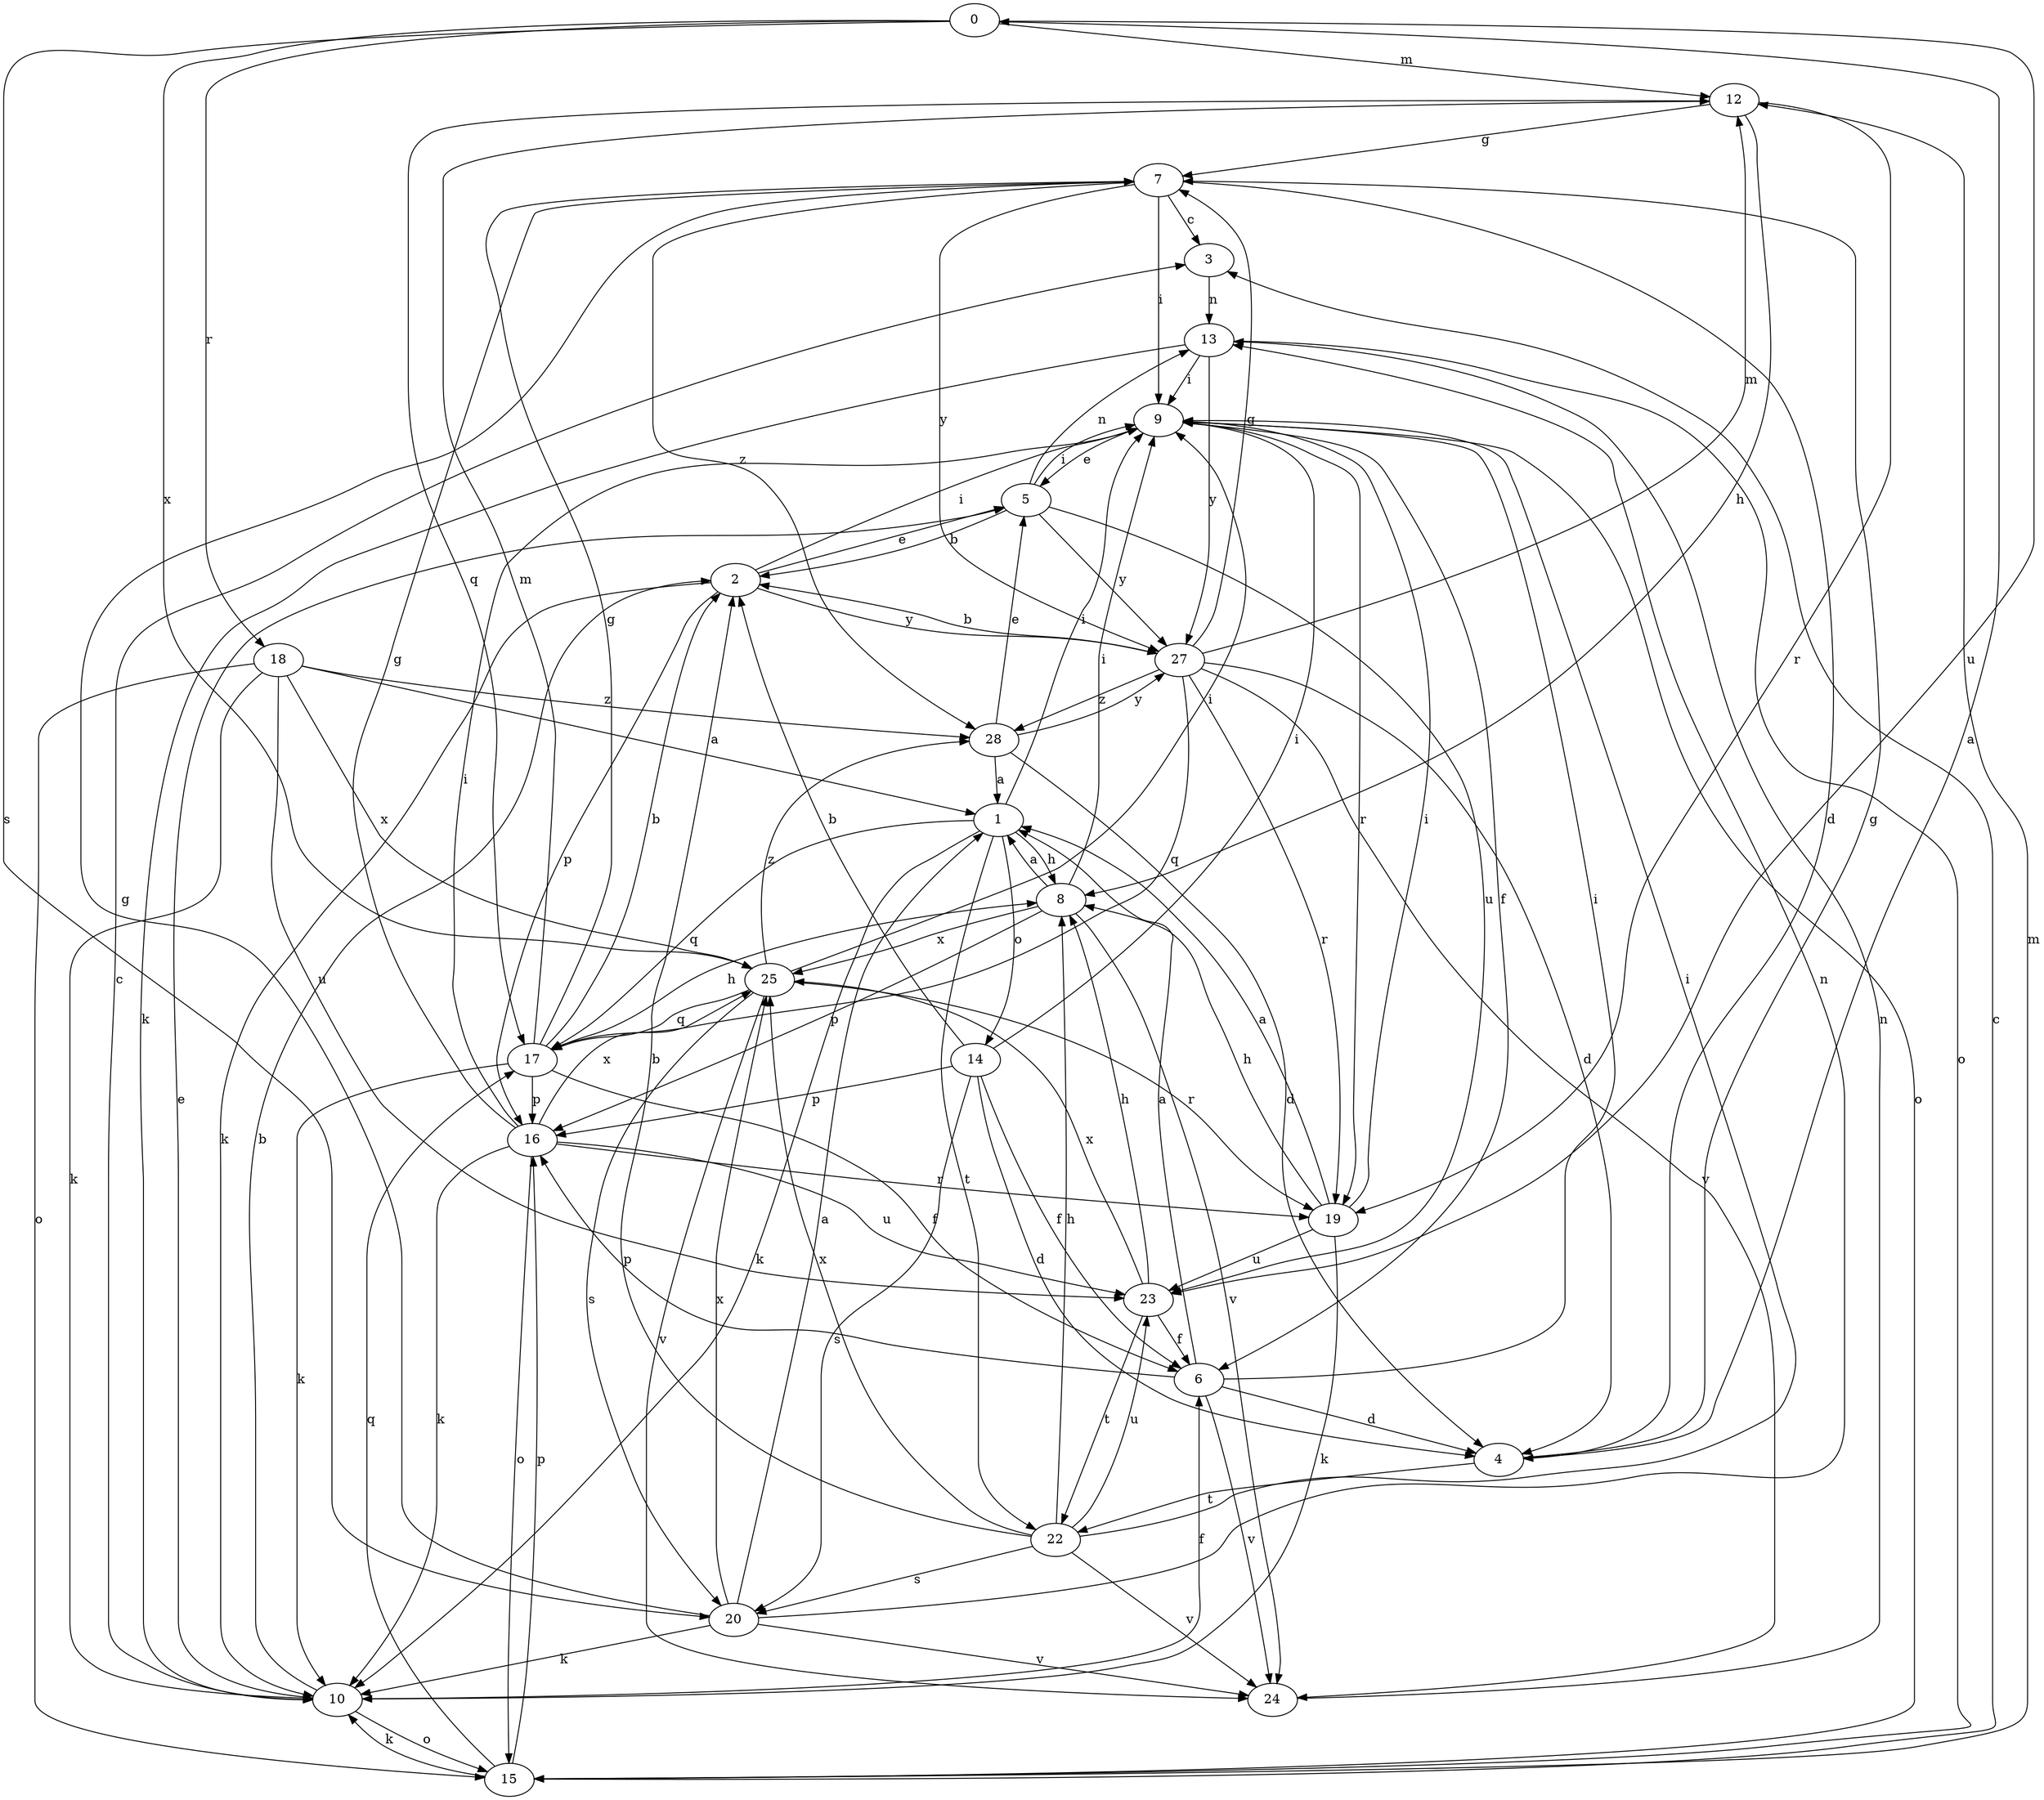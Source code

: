 strict digraph  {
0;
1;
2;
3;
4;
5;
6;
7;
8;
9;
10;
12;
13;
14;
15;
16;
17;
18;
19;
20;
22;
23;
24;
25;
27;
28;
0 -> 12  [label=m];
0 -> 18  [label=r];
0 -> 20  [label=s];
0 -> 23  [label=u];
0 -> 25  [label=x];
1 -> 8  [label=h];
1 -> 9  [label=i];
1 -> 10  [label=k];
1 -> 14  [label=o];
1 -> 17  [label=q];
1 -> 22  [label=t];
2 -> 5  [label=e];
2 -> 9  [label=i];
2 -> 10  [label=k];
2 -> 16  [label=p];
2 -> 27  [label=y];
3 -> 13  [label=n];
4 -> 0  [label=a];
4 -> 7  [label=g];
4 -> 22  [label=t];
5 -> 2  [label=b];
5 -> 9  [label=i];
5 -> 13  [label=n];
5 -> 23  [label=u];
5 -> 27  [label=y];
6 -> 1  [label=a];
6 -> 4  [label=d];
6 -> 9  [label=i];
6 -> 16  [label=p];
6 -> 24  [label=v];
7 -> 3  [label=c];
7 -> 4  [label=d];
7 -> 9  [label=i];
7 -> 27  [label=y];
7 -> 28  [label=z];
8 -> 1  [label=a];
8 -> 9  [label=i];
8 -> 16  [label=p];
8 -> 24  [label=v];
8 -> 25  [label=x];
9 -> 5  [label=e];
9 -> 6  [label=f];
9 -> 15  [label=o];
9 -> 19  [label=r];
10 -> 2  [label=b];
10 -> 3  [label=c];
10 -> 5  [label=e];
10 -> 6  [label=f];
10 -> 15  [label=o];
12 -> 7  [label=g];
12 -> 8  [label=h];
12 -> 17  [label=q];
12 -> 19  [label=r];
13 -> 9  [label=i];
13 -> 10  [label=k];
13 -> 15  [label=o];
13 -> 27  [label=y];
14 -> 2  [label=b];
14 -> 4  [label=d];
14 -> 6  [label=f];
14 -> 9  [label=i];
14 -> 16  [label=p];
14 -> 20  [label=s];
15 -> 3  [label=c];
15 -> 10  [label=k];
15 -> 12  [label=m];
15 -> 16  [label=p];
15 -> 17  [label=q];
16 -> 7  [label=g];
16 -> 9  [label=i];
16 -> 10  [label=k];
16 -> 15  [label=o];
16 -> 19  [label=r];
16 -> 23  [label=u];
16 -> 25  [label=x];
17 -> 2  [label=b];
17 -> 6  [label=f];
17 -> 7  [label=g];
17 -> 8  [label=h];
17 -> 10  [label=k];
17 -> 12  [label=m];
17 -> 16  [label=p];
18 -> 1  [label=a];
18 -> 10  [label=k];
18 -> 15  [label=o];
18 -> 23  [label=u];
18 -> 25  [label=x];
18 -> 28  [label=z];
19 -> 1  [label=a];
19 -> 8  [label=h];
19 -> 9  [label=i];
19 -> 10  [label=k];
19 -> 23  [label=u];
20 -> 1  [label=a];
20 -> 7  [label=g];
20 -> 10  [label=k];
20 -> 13  [label=n];
20 -> 24  [label=v];
20 -> 25  [label=x];
22 -> 2  [label=b];
22 -> 8  [label=h];
22 -> 9  [label=i];
22 -> 20  [label=s];
22 -> 23  [label=u];
22 -> 24  [label=v];
22 -> 25  [label=x];
23 -> 6  [label=f];
23 -> 8  [label=h];
23 -> 22  [label=t];
23 -> 25  [label=x];
24 -> 13  [label=n];
25 -> 9  [label=i];
25 -> 17  [label=q];
25 -> 19  [label=r];
25 -> 20  [label=s];
25 -> 24  [label=v];
25 -> 28  [label=z];
27 -> 2  [label=b];
27 -> 4  [label=d];
27 -> 7  [label=g];
27 -> 12  [label=m];
27 -> 17  [label=q];
27 -> 19  [label=r];
27 -> 24  [label=v];
27 -> 28  [label=z];
28 -> 1  [label=a];
28 -> 4  [label=d];
28 -> 5  [label=e];
28 -> 27  [label=y];
}
